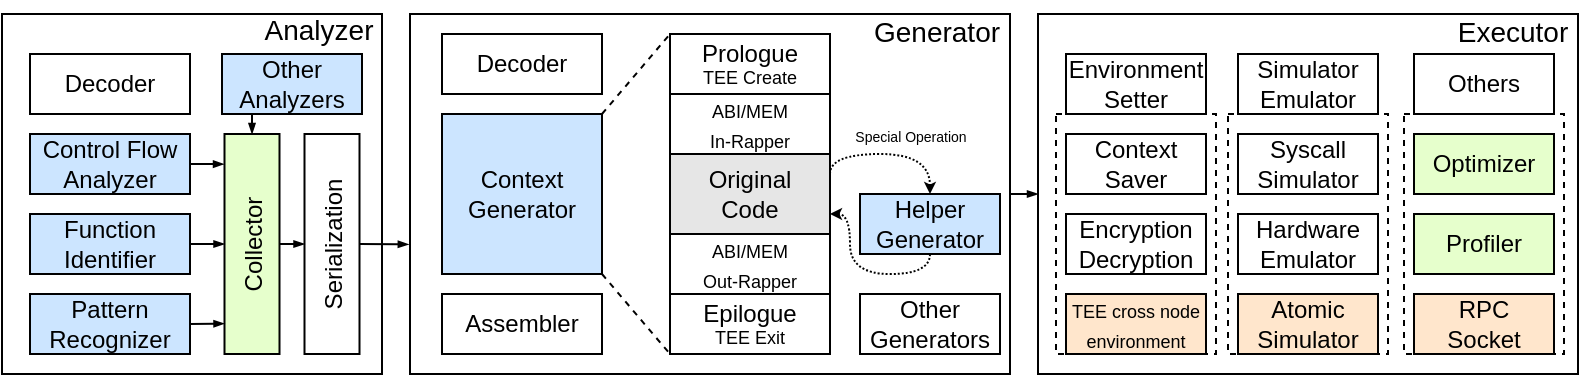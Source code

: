 <mxfile compressed="false" version="20.3.0" type="device">
  <diagram id="xjTkYxvvwYYxmoaiQUtT" name="第 1 页">
    <mxGraphModel dx="1178" dy="492" grid="1" gridSize="10" guides="1" tooltips="1" connect="1" arrows="1" fold="1" page="1" pageScale="1" pageWidth="827" pageHeight="1169" math="0" shadow="0">
      <root>
        <mxCell id="0" />
        <mxCell id="1" parent="0" />
        <mxCell id="z6kmYuK5ZNP2lOpZjIQz-1" value="" style="rounded=0;whiteSpace=wrap;html=1;" parent="1" vertex="1">
          <mxGeometry x="216" y="420" width="190" height="180" as="geometry" />
        </mxCell>
        <mxCell id="z6kmYuK5ZNP2lOpZjIQz-2" value="Decoder" style="rounded=0;whiteSpace=wrap;html=1;" parent="1" vertex="1">
          <mxGeometry x="230" y="440" width="80" height="30" as="geometry" />
        </mxCell>
        <mxCell id="z6kmYuK5ZNP2lOpZjIQz-3" value="Control Flow Analyzer" style="rounded=0;whiteSpace=wrap;html=1;fillColor=#CCE5FF;" parent="1" vertex="1">
          <mxGeometry x="230" y="480" width="80" height="30" as="geometry" />
        </mxCell>
        <mxCell id="z6kmYuK5ZNP2lOpZjIQz-4" value="Pattern Recognizer" style="rounded=0;whiteSpace=wrap;html=1;fillColor=#CCE5FF;" parent="1" vertex="1">
          <mxGeometry x="230" y="560" width="80" height="30" as="geometry" />
        </mxCell>
        <mxCell id="z6kmYuK5ZNP2lOpZjIQz-5" value="Function Identifier" style="rounded=0;whiteSpace=wrap;html=1;fillColor=#CCE5FF;" parent="1" vertex="1">
          <mxGeometry x="230" y="520" width="80" height="30" as="geometry" />
        </mxCell>
        <mxCell id="z6kmYuK5ZNP2lOpZjIQz-6" value="&lt;font style=&quot;font-size: 14px;&quot;&gt;Analyzer&lt;/font&gt;" style="text;html=1;resizable=0;autosize=1;align=center;verticalAlign=middle;points=[];fillColor=none;strokeColor=none;rounded=0;" parent="1" vertex="1">
          <mxGeometry x="334" y="413" width="80" height="30" as="geometry" />
        </mxCell>
        <mxCell id="z6kmYuK5ZNP2lOpZjIQz-7" value="" style="rounded=0;whiteSpace=wrap;html=1;" parent="1" vertex="1">
          <mxGeometry x="420" y="420" width="300" height="180" as="geometry" />
        </mxCell>
        <mxCell id="z6kmYuK5ZNP2lOpZjIQz-8" value="Decoder" style="rounded=0;whiteSpace=wrap;html=1;" parent="1" vertex="1">
          <mxGeometry x="436" y="430" width="80" height="30" as="geometry" />
        </mxCell>
        <mxCell id="z6kmYuK5ZNP2lOpZjIQz-9" value="Context&lt;br&gt;Generator" style="rounded=0;whiteSpace=wrap;html=1;fillColor=#CCE5FF;" parent="1" vertex="1">
          <mxGeometry x="436" y="470" width="80" height="80" as="geometry" />
        </mxCell>
        <mxCell id="z6kmYuK5ZNP2lOpZjIQz-11" value="Assembler" style="rounded=0;whiteSpace=wrap;html=1;" parent="1" vertex="1">
          <mxGeometry x="436" y="560" width="80" height="30" as="geometry" />
        </mxCell>
        <mxCell id="z6kmYuK5ZNP2lOpZjIQz-12" value="&lt;font style=&quot;font-size: 14px;&quot;&gt;Generator&lt;/font&gt;" style="text;html=1;resizable=0;autosize=1;align=center;verticalAlign=middle;points=[];fillColor=none;strokeColor=none;rounded=0;" parent="1" vertex="1">
          <mxGeometry x="638" y="414" width="90" height="30" as="geometry" />
        </mxCell>
        <mxCell id="z6kmYuK5ZNP2lOpZjIQz-13" value="&lt;p style=&quot;line-height: 0.9;&quot;&gt;Prologue&lt;br&gt;&lt;font style=&quot;font-size: 9px;&quot;&gt;TEE Create&lt;/font&gt;&lt;/p&gt;" style="rounded=0;whiteSpace=wrap;html=1;" parent="1" vertex="1">
          <mxGeometry x="550" y="430" width="80" height="30" as="geometry" />
        </mxCell>
        <mxCell id="z6kmYuK5ZNP2lOpZjIQz-14" value="&lt;p style=&quot;line-height: 0.9;&quot;&gt;Epilogue&lt;br&gt;&lt;font style=&quot;font-size: 9px;&quot;&gt;TEE Exit&lt;/font&gt;&lt;/p&gt;" style="rounded=0;whiteSpace=wrap;html=1;" parent="1" vertex="1">
          <mxGeometry x="550" y="560" width="80" height="30" as="geometry" />
        </mxCell>
        <mxCell id="z6kmYuK5ZNP2lOpZjIQz-15" value="Original&lt;br&gt;Code" style="rounded=0;whiteSpace=wrap;html=1;fillColor=#E6E6E6;" parent="1" vertex="1">
          <mxGeometry x="550" y="490" width="80" height="40" as="geometry" />
        </mxCell>
        <mxCell id="z6kmYuK5ZNP2lOpZjIQz-16" value="&lt;font style=&quot;font-size: 9px; line-height: 1;&quot;&gt;ABI/MEM&lt;br&gt;In-Rapper&lt;/font&gt;" style="rounded=0;whiteSpace=wrap;html=1;" parent="1" vertex="1">
          <mxGeometry x="550" y="460" width="80" height="30" as="geometry" />
        </mxCell>
        <mxCell id="z6kmYuK5ZNP2lOpZjIQz-18" value="&lt;font style=&quot;font-size: 9px;&quot;&gt;ABI/MEM&lt;br&gt;Out-Rapper&lt;/font&gt;" style="rounded=0;whiteSpace=wrap;html=1;" parent="1" vertex="1">
          <mxGeometry x="550" y="530" width="80" height="30" as="geometry" />
        </mxCell>
        <mxCell id="z6kmYuK5ZNP2lOpZjIQz-19" value="" style="endArrow=none;dashed=1;html=1;rounded=0;exitX=1;exitY=1;exitDx=0;exitDy=0;entryX=0;entryY=1;entryDx=0;entryDy=0;" parent="1" source="z6kmYuK5ZNP2lOpZjIQz-9" target="z6kmYuK5ZNP2lOpZjIQz-14" edge="1">
          <mxGeometry width="50" height="50" relative="1" as="geometry">
            <mxPoint x="760" y="460" as="sourcePoint" />
            <mxPoint x="810" y="410" as="targetPoint" />
          </mxGeometry>
        </mxCell>
        <mxCell id="z6kmYuK5ZNP2lOpZjIQz-21" value="" style="endArrow=none;dashed=1;html=1;rounded=0;entryX=0;entryY=0;entryDx=0;entryDy=0;exitX=1;exitY=0;exitDx=0;exitDy=0;" parent="1" source="z6kmYuK5ZNP2lOpZjIQz-9" target="z6kmYuK5ZNP2lOpZjIQz-13" edge="1">
          <mxGeometry width="50" height="50" relative="1" as="geometry">
            <mxPoint x="470" y="390" as="sourcePoint" />
            <mxPoint x="520" y="340" as="targetPoint" />
          </mxGeometry>
        </mxCell>
        <mxCell id="z6kmYuK5ZNP2lOpZjIQz-33" value="Helper&lt;br&gt;Generator" style="rounded=0;whiteSpace=wrap;html=1;fillColor=#CCE5FF;" parent="1" vertex="1">
          <mxGeometry x="645" y="510" width="70" height="30" as="geometry" />
        </mxCell>
        <mxCell id="z6kmYuK5ZNP2lOpZjIQz-35" value="Other&lt;br&gt;Generators" style="rounded=0;whiteSpace=wrap;html=1;" parent="1" vertex="1">
          <mxGeometry x="645" y="560" width="70" height="30" as="geometry" />
        </mxCell>
        <mxCell id="z6kmYuK5ZNP2lOpZjIQz-36" value="" style="rounded=0;whiteSpace=wrap;html=1;" parent="1" vertex="1">
          <mxGeometry x="734" y="420" width="270" height="180" as="geometry" />
        </mxCell>
        <mxCell id="z6kmYuK5ZNP2lOpZjIQz-37" value="&lt;font style=&quot;font-size: 14px;&quot;&gt;Executor&lt;/font&gt;" style="text;html=1;resizable=0;autosize=1;align=center;verticalAlign=middle;points=[];fillColor=none;strokeColor=none;rounded=0;" parent="1" vertex="1">
          <mxGeometry x="931" y="414" width="80" height="30" as="geometry" />
        </mxCell>
        <mxCell id="z6kmYuK5ZNP2lOpZjIQz-38" value="Syscall&lt;br&gt;Simulator" style="rounded=0;whiteSpace=wrap;html=1;" parent="1" vertex="1">
          <mxGeometry x="834" y="480" width="70" height="30" as="geometry" />
        </mxCell>
        <mxCell id="z6kmYuK5ZNP2lOpZjIQz-39" value="Context&lt;br&gt;Saver" style="rounded=0;whiteSpace=wrap;html=1;" parent="1" vertex="1">
          <mxGeometry x="748" y="480" width="70" height="30" as="geometry" />
        </mxCell>
        <mxCell id="z6kmYuK5ZNP2lOpZjIQz-40" value="Encryption&lt;br&gt;Decryption" style="rounded=0;whiteSpace=wrap;html=1;" parent="1" vertex="1">
          <mxGeometry x="748" y="520" width="70" height="30" as="geometry" />
        </mxCell>
        <mxCell id="z6kmYuK5ZNP2lOpZjIQz-41" value="Profiler" style="rounded=0;whiteSpace=wrap;html=1;fillColor=#E6FFCC;" parent="1" vertex="1">
          <mxGeometry x="922" y="520" width="70" height="30" as="geometry" />
        </mxCell>
        <mxCell id="z6kmYuK5ZNP2lOpZjIQz-42" value="Optimizer" style="rounded=0;whiteSpace=wrap;html=1;fillColor=#E6FFCC;" parent="1" vertex="1">
          <mxGeometry x="922" y="480" width="70" height="30" as="geometry" />
        </mxCell>
        <mxCell id="z6kmYuK5ZNP2lOpZjIQz-43" value="&lt;font style=&quot;font-size: 9px;&quot;&gt;TEE cross node environment&lt;/font&gt;" style="rounded=0;whiteSpace=wrap;html=1;fillColor=#FFE6CC;" parent="1" vertex="1">
          <mxGeometry x="748" y="560" width="70" height="30" as="geometry" />
        </mxCell>
        <mxCell id="z6kmYuK5ZNP2lOpZjIQz-44" value="Hardware&lt;br&gt;Emulator" style="rounded=0;whiteSpace=wrap;html=1;" parent="1" vertex="1">
          <mxGeometry x="834" y="520" width="70" height="30" as="geometry" />
        </mxCell>
        <mxCell id="z6kmYuK5ZNP2lOpZjIQz-45" value="Atomic&lt;br&gt;Simulator" style="rounded=0;whiteSpace=wrap;html=1;fillColor=#FFE6CC;" parent="1" vertex="1">
          <mxGeometry x="834" y="560" width="70" height="30" as="geometry" />
        </mxCell>
        <mxCell id="bX5OqZFYFbe0-xXiERjw-1" value="&lt;p style=&quot;line-height: 1;&quot;&gt;Collector&lt;/p&gt;" style="rounded=0;whiteSpace=wrap;html=1;direction=north;rotation=-90;fillColor=#E6FFCC;" vertex="1" parent="1">
          <mxGeometry x="286" y="521.25" width="110" height="27.5" as="geometry" />
        </mxCell>
        <mxCell id="bX5OqZFYFbe0-xXiERjw-2" value="" style="endArrow=blockThin;html=1;rounded=0;exitX=1;exitY=0.5;exitDx=0;exitDy=0;entryX=1.009;entryY=0.863;entryDx=0;entryDy=0;entryPerimeter=0;endFill=1;startSize=6;endSize=3;" edge="1" parent="1" source="z6kmYuK5ZNP2lOpZjIQz-3" target="bX5OqZFYFbe0-xXiERjw-1">
          <mxGeometry width="50" height="50" relative="1" as="geometry">
            <mxPoint x="466" y="560" as="sourcePoint" />
            <mxPoint x="346" y="495" as="targetPoint" />
          </mxGeometry>
        </mxCell>
        <mxCell id="bX5OqZFYFbe0-xXiERjw-4" value="" style="endArrow=blockThin;html=1;rounded=0;exitX=1;exitY=0.5;exitDx=0;exitDy=0;entryX=1;entryY=0.5;entryDx=0;entryDy=0;endFill=1;startSize=6;endSize=3;" edge="1" parent="1" source="z6kmYuK5ZNP2lOpZjIQz-5" target="bX5OqZFYFbe0-xXiERjw-1">
          <mxGeometry width="50" height="50" relative="1" as="geometry">
            <mxPoint x="334" y="505" as="sourcePoint" />
            <mxPoint x="351.002" y="505.07" as="targetPoint" />
          </mxGeometry>
        </mxCell>
        <mxCell id="bX5OqZFYFbe0-xXiERjw-6" value="" style="endArrow=blockThin;html=1;rounded=0;exitX=1;exitY=0.5;exitDx=0;exitDy=0;entryX=1.0;entryY=0.138;entryDx=0;entryDy=0;entryPerimeter=0;endFill=1;startSize=6;endSize=3;" edge="1" parent="1" source="z6kmYuK5ZNP2lOpZjIQz-4" target="bX5OqZFYFbe0-xXiERjw-1">
          <mxGeometry width="50" height="50" relative="1" as="geometry">
            <mxPoint x="334" y="545" as="sourcePoint" />
            <mxPoint x="351.25" y="545" as="targetPoint" />
          </mxGeometry>
        </mxCell>
        <mxCell id="bX5OqZFYFbe0-xXiERjw-7" value="&lt;p style=&quot;line-height: 1;&quot;&gt;Serialization&lt;/p&gt;" style="rounded=0;whiteSpace=wrap;html=1;direction=north;rotation=-90;" vertex="1" parent="1">
          <mxGeometry x="326" y="521.25" width="110" height="27.5" as="geometry" />
        </mxCell>
        <mxCell id="bX5OqZFYFbe0-xXiERjw-8" value="" style="endArrow=blockThin;html=1;rounded=0;startSize=6;endSize=3;exitX=0;exitY=0.5;exitDx=0;exitDy=0;entryX=1;entryY=0.5;entryDx=0;entryDy=0;endFill=1;" edge="1" parent="1" source="bX5OqZFYFbe0-xXiERjw-1" target="bX5OqZFYFbe0-xXiERjw-7">
          <mxGeometry width="50" height="50" relative="1" as="geometry">
            <mxPoint x="586" y="580" as="sourcePoint" />
            <mxPoint x="636" y="530" as="targetPoint" />
          </mxGeometry>
        </mxCell>
        <mxCell id="bX5OqZFYFbe0-xXiERjw-12" value="" style="endArrow=blockThin;html=1;rounded=0;startSize=6;endSize=3;exitX=0;exitY=0.5;exitDx=0;exitDy=0;entryX=-0.002;entryY=0.64;entryDx=0;entryDy=0;entryPerimeter=0;endFill=1;" edge="1" parent="1" source="bX5OqZFYFbe0-xXiERjw-7" target="z6kmYuK5ZNP2lOpZjIQz-7">
          <mxGeometry width="50" height="50" relative="1" as="geometry">
            <mxPoint x="510" y="590" as="sourcePoint" />
            <mxPoint x="560" y="540" as="targetPoint" />
          </mxGeometry>
        </mxCell>
        <mxCell id="bX5OqZFYFbe0-xXiERjw-15" value="" style="endArrow=classic;html=1;rounded=0;startSize=6;endSize=3;entryX=0.5;entryY=0;entryDx=0;entryDy=0;exitX=1;exitY=0.25;exitDx=0;exitDy=0;edgeStyle=orthogonalEdgeStyle;curved=1;dashed=1;dashPattern=1 1;" edge="1" parent="1" source="z6kmYuK5ZNP2lOpZjIQz-15" target="z6kmYuK5ZNP2lOpZjIQz-33">
          <mxGeometry width="50" height="50" relative="1" as="geometry">
            <mxPoint x="550" y="560" as="sourcePoint" />
            <mxPoint x="600" y="510" as="targetPoint" />
            <Array as="points">
              <mxPoint x="630" y="490" />
              <mxPoint x="680" y="490" />
            </Array>
          </mxGeometry>
        </mxCell>
        <mxCell id="bX5OqZFYFbe0-xXiERjw-17" value="&lt;font style=&quot;line-height: 0.9; font-size: 7px;&quot;&gt;Special Operation&lt;/font&gt;" style="edgeLabel;html=1;align=center;verticalAlign=middle;resizable=0;points=[];labelBackgroundColor=none;labelBorderColor=none;" vertex="1" connectable="0" parent="bX5OqZFYFbe0-xXiERjw-15">
          <mxGeometry x="-0.208" y="-1" relative="1" as="geometry">
            <mxPoint x="18" y="-11" as="offset" />
          </mxGeometry>
        </mxCell>
        <mxCell id="bX5OqZFYFbe0-xXiERjw-16" value="" style="endArrow=classic;html=1;rounded=0;startSize=6;endSize=3;entryX=1;entryY=0.75;entryDx=0;entryDy=0;exitX=0.5;exitY=1;exitDx=0;exitDy=0;edgeStyle=orthogonalEdgeStyle;curved=1;dashed=1;dashPattern=1 1;" edge="1" parent="1" source="z6kmYuK5ZNP2lOpZjIQz-33" target="z6kmYuK5ZNP2lOpZjIQz-15">
          <mxGeometry width="50" height="50" relative="1" as="geometry">
            <mxPoint x="640" y="510" as="sourcePoint" />
            <mxPoint x="690" y="530" as="targetPoint" />
            <Array as="points">
              <mxPoint x="680" y="550" />
              <mxPoint x="640" y="550" />
              <mxPoint x="640" y="520" />
            </Array>
          </mxGeometry>
        </mxCell>
        <mxCell id="bX5OqZFYFbe0-xXiERjw-18" value="Other Analyzers" style="rounded=0;whiteSpace=wrap;html=1;fillColor=#CCE5FF;" vertex="1" parent="1">
          <mxGeometry x="326" y="440" width="70" height="30" as="geometry" />
        </mxCell>
        <mxCell id="bX5OqZFYFbe0-xXiERjw-19" value="" style="endArrow=blockThin;html=1;rounded=0;entryX=0.5;entryY=1;entryDx=0;entryDy=0;endFill=1;startSize=6;endSize=3;" edge="1" parent="1" target="bX5OqZFYFbe0-xXiERjw-1">
          <mxGeometry width="50" height="50" relative="1" as="geometry">
            <mxPoint x="341" y="470" as="sourcePoint" />
            <mxPoint x="337.002" y="505.07" as="targetPoint" />
          </mxGeometry>
        </mxCell>
        <mxCell id="bX5OqZFYFbe0-xXiERjw-20" value="Environment&lt;br&gt;Setter" style="rounded=0;whiteSpace=wrap;html=1;" vertex="1" parent="1">
          <mxGeometry x="748" y="440" width="70" height="30" as="geometry" />
        </mxCell>
        <mxCell id="bX5OqZFYFbe0-xXiERjw-21" value="RPC&lt;br&gt;Socket" style="rounded=0;whiteSpace=wrap;html=1;fillColor=#FFE6CC;" vertex="1" parent="1">
          <mxGeometry x="922" y="560" width="70" height="30" as="geometry" />
        </mxCell>
        <mxCell id="bX5OqZFYFbe0-xXiERjw-22" value="Simulator&lt;br&gt;Emulator" style="rounded=0;whiteSpace=wrap;html=1;" vertex="1" parent="1">
          <mxGeometry x="834" y="440" width="70" height="30" as="geometry" />
        </mxCell>
        <mxCell id="bX5OqZFYFbe0-xXiERjw-23" value="Others" style="rounded=0;whiteSpace=wrap;html=1;" vertex="1" parent="1">
          <mxGeometry x="922" y="440" width="70" height="30" as="geometry" />
        </mxCell>
        <mxCell id="bX5OqZFYFbe0-xXiERjw-24" value="" style="rounded=0;whiteSpace=wrap;html=1;labelBackgroundColor=none;labelBorderColor=none;fontSize=14;fillColor=none;dashed=1;strokeWidth=1;" vertex="1" parent="1">
          <mxGeometry x="743" y="470" width="80" height="120" as="geometry" />
        </mxCell>
        <mxCell id="bX5OqZFYFbe0-xXiERjw-25" value="" style="rounded=0;whiteSpace=wrap;html=1;labelBackgroundColor=none;labelBorderColor=none;fontSize=14;fillColor=none;dashed=1;strokeWidth=1;" vertex="1" parent="1">
          <mxGeometry x="829" y="470" width="80" height="120" as="geometry" />
        </mxCell>
        <mxCell id="bX5OqZFYFbe0-xXiERjw-26" value="" style="rounded=0;whiteSpace=wrap;html=1;labelBackgroundColor=none;labelBorderColor=none;fontSize=14;fillColor=none;dashed=1;strokeWidth=1;" vertex="1" parent="1">
          <mxGeometry x="917" y="470" width="80" height="120" as="geometry" />
        </mxCell>
        <mxCell id="bX5OqZFYFbe0-xXiERjw-27" value="" style="endArrow=blockThin;html=1;rounded=0;startSize=6;endSize=3;endFill=1;entryX=0;entryY=0.5;entryDx=0;entryDy=0;" edge="1" parent="1" source="z6kmYuK5ZNP2lOpZjIQz-7" target="z6kmYuK5ZNP2lOpZjIQz-36">
          <mxGeometry width="50" height="50" relative="1" as="geometry">
            <mxPoint x="720" y="509.52" as="sourcePoint" />
            <mxPoint x="730" y="510" as="targetPoint" />
          </mxGeometry>
        </mxCell>
      </root>
    </mxGraphModel>
  </diagram>
</mxfile>
